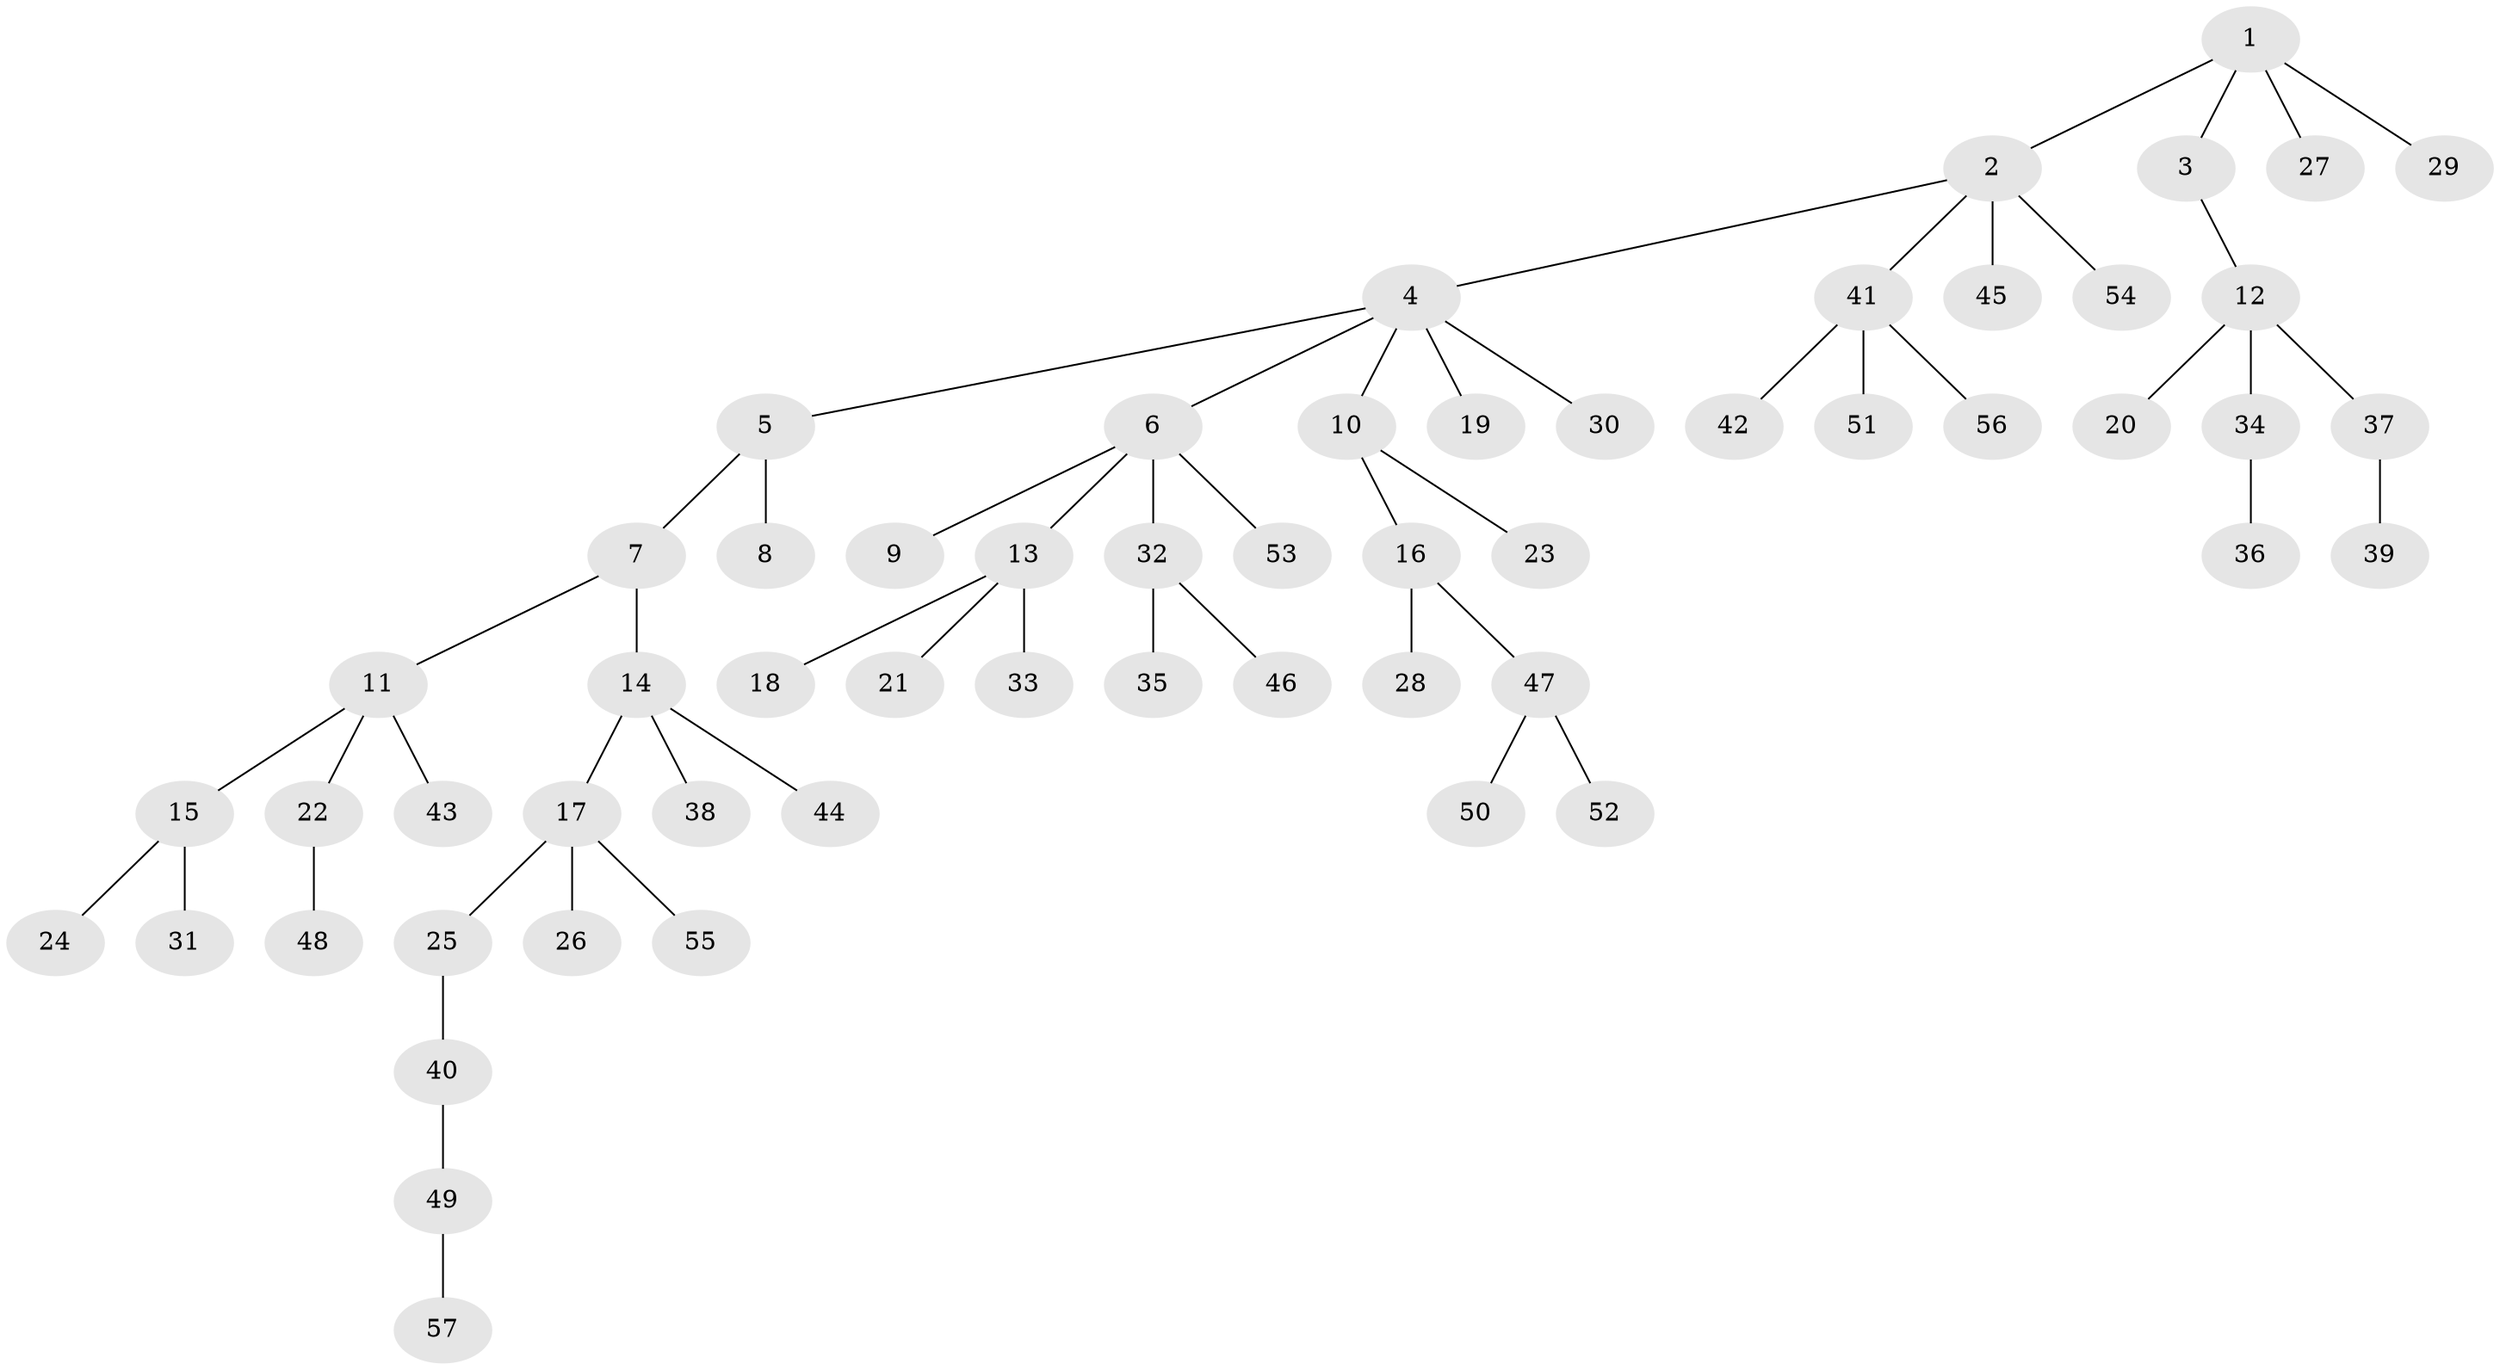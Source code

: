 // Generated by graph-tools (version 1.1) at 2025/36/03/09/25 02:36:51]
// undirected, 57 vertices, 56 edges
graph export_dot {
graph [start="1"]
  node [color=gray90,style=filled];
  1;
  2;
  3;
  4;
  5;
  6;
  7;
  8;
  9;
  10;
  11;
  12;
  13;
  14;
  15;
  16;
  17;
  18;
  19;
  20;
  21;
  22;
  23;
  24;
  25;
  26;
  27;
  28;
  29;
  30;
  31;
  32;
  33;
  34;
  35;
  36;
  37;
  38;
  39;
  40;
  41;
  42;
  43;
  44;
  45;
  46;
  47;
  48;
  49;
  50;
  51;
  52;
  53;
  54;
  55;
  56;
  57;
  1 -- 2;
  1 -- 3;
  1 -- 27;
  1 -- 29;
  2 -- 4;
  2 -- 41;
  2 -- 45;
  2 -- 54;
  3 -- 12;
  4 -- 5;
  4 -- 6;
  4 -- 10;
  4 -- 19;
  4 -- 30;
  5 -- 7;
  5 -- 8;
  6 -- 9;
  6 -- 13;
  6 -- 32;
  6 -- 53;
  7 -- 11;
  7 -- 14;
  10 -- 16;
  10 -- 23;
  11 -- 15;
  11 -- 22;
  11 -- 43;
  12 -- 20;
  12 -- 34;
  12 -- 37;
  13 -- 18;
  13 -- 21;
  13 -- 33;
  14 -- 17;
  14 -- 38;
  14 -- 44;
  15 -- 24;
  15 -- 31;
  16 -- 28;
  16 -- 47;
  17 -- 25;
  17 -- 26;
  17 -- 55;
  22 -- 48;
  25 -- 40;
  32 -- 35;
  32 -- 46;
  34 -- 36;
  37 -- 39;
  40 -- 49;
  41 -- 42;
  41 -- 51;
  41 -- 56;
  47 -- 50;
  47 -- 52;
  49 -- 57;
}
